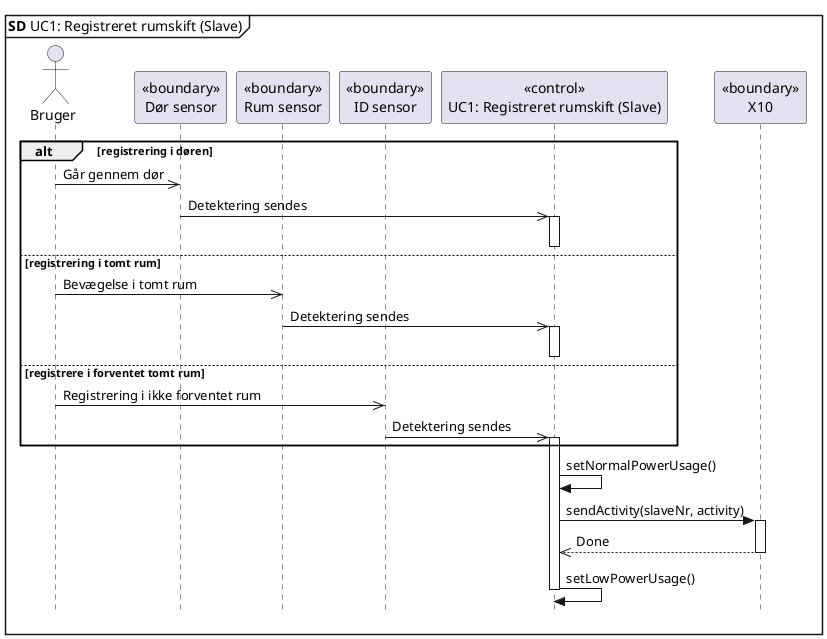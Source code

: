 @startuml UC1 SD Slave
skinparam style strictuml

mainframe **SD** UC1: Registreret rumskift (Slave)

actor Bruger as bruger
participant "<<boundary>>\nDør sensor" as dør
participant "<<boundary>>\nRum sensor" as rum
participant "<<boundary>>\nID sensor" as ID
participant "<<control>>\nUC1: Registreret rumskift (Slave)" as slave
participant "<<boundary>>\nX10" as X10


alt registrering i døren
bruger ->> dør : Går gennem dør
dør ->> slave : Detektering sendes
activate slave
else registrering i tomt rum
deactivate slave
bruger ->> rum : Bevægelse i tomt rum
rum ->> slave : Detektering sendes
activate slave
else registrere i forventet tomt rum
deactivate slave
bruger ->> ID : Registrering i ikke forventet rum
ID ->> slave : Detektering sendes
activate slave
end
slave -> slave : setNormalPowerUsage()
slave -> X10 : sendActivity(slaveNr, activity)
activate X10
slave <<-- X10 : Done
deactivate X10
slave -> slave : setLowPowerUsage()
deactivate slave
@enduml
